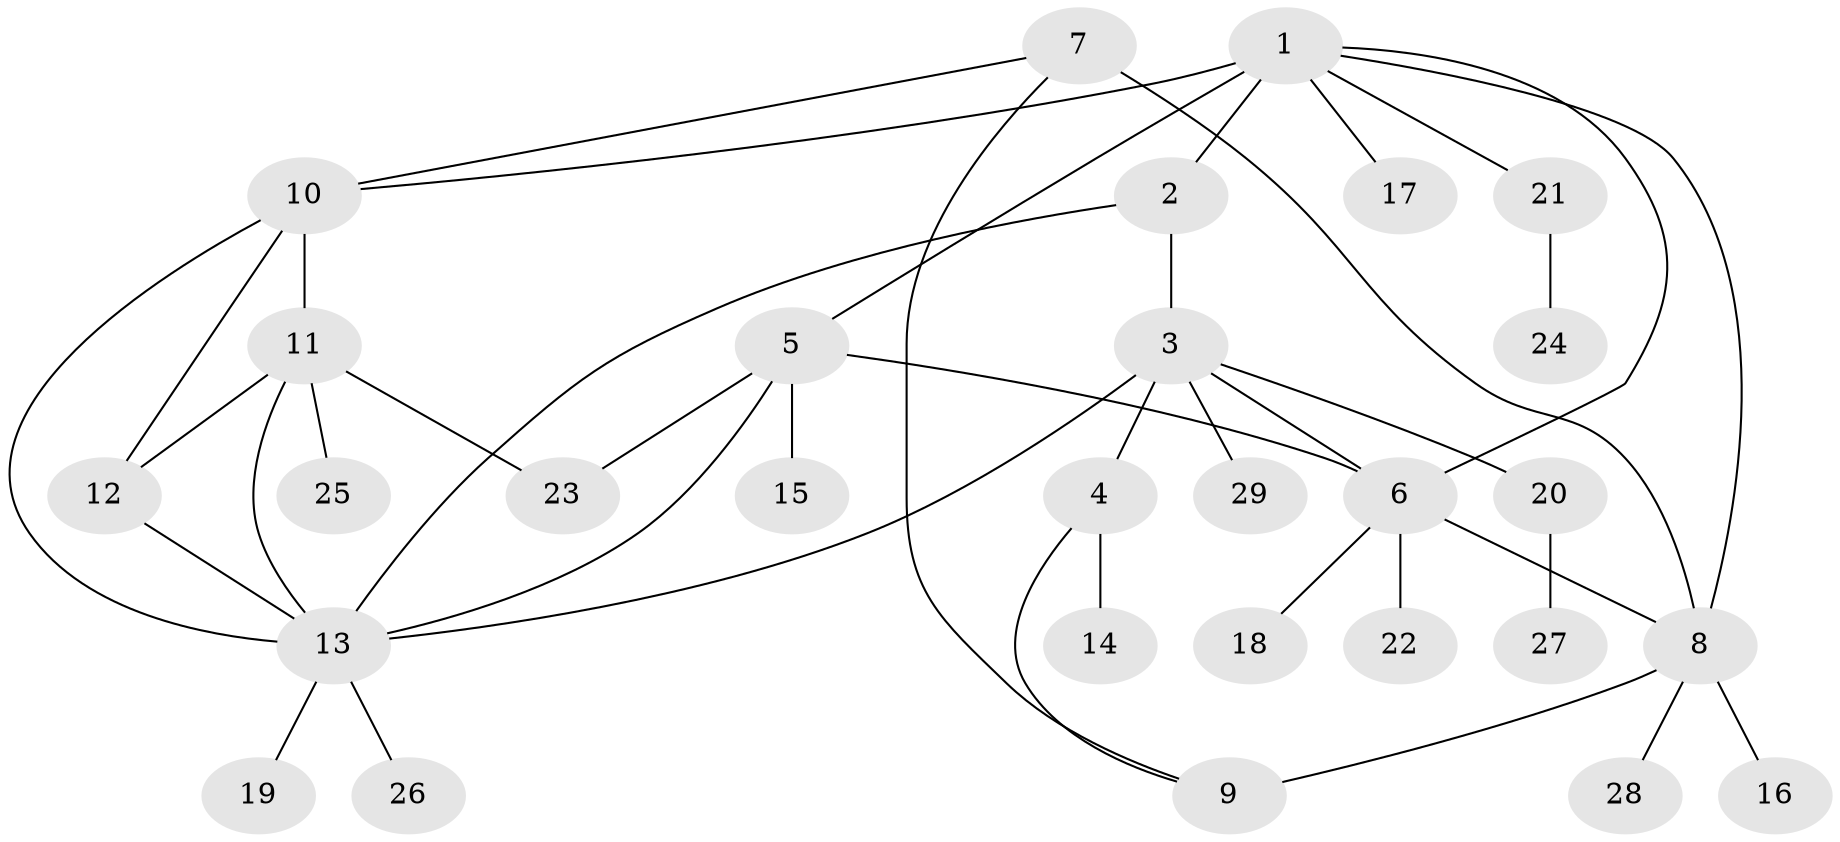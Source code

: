 // original degree distribution, {10: 0.010638297872340425, 9: 0.010638297872340425, 6: 0.02127659574468085, 8: 0.0425531914893617, 4: 0.02127659574468085, 11: 0.02127659574468085, 3: 0.031914893617021274, 5: 0.031914893617021274, 7: 0.02127659574468085, 12: 0.010638297872340425, 2: 0.19148936170212766, 1: 0.5851063829787234}
// Generated by graph-tools (version 1.1) at 2025/52/03/04/25 22:52:12]
// undirected, 29 vertices, 41 edges
graph export_dot {
  node [color=gray90,style=filled];
  1;
  2;
  3;
  4;
  5;
  6;
  7;
  8;
  9;
  10;
  11;
  12;
  13;
  14;
  15;
  16;
  17;
  18;
  19;
  20;
  21;
  22;
  23;
  24;
  25;
  26;
  27;
  28;
  29;
  1 -- 2 [weight=3.0];
  1 -- 5 [weight=3.0];
  1 -- 6 [weight=1.0];
  1 -- 8 [weight=1.0];
  1 -- 10 [weight=1.0];
  1 -- 17 [weight=4.0];
  1 -- 21 [weight=1.0];
  2 -- 3 [weight=1.0];
  2 -- 13 [weight=1.0];
  3 -- 4 [weight=3.0];
  3 -- 6 [weight=1.0];
  3 -- 13 [weight=1.0];
  3 -- 20 [weight=2.0];
  3 -- 29 [weight=1.0];
  4 -- 9 [weight=1.0];
  4 -- 14 [weight=1.0];
  5 -- 6 [weight=2.0];
  5 -- 13 [weight=1.0];
  5 -- 15 [weight=1.0];
  5 -- 23 [weight=1.0];
  6 -- 8 [weight=1.0];
  6 -- 18 [weight=1.0];
  6 -- 22 [weight=1.0];
  7 -- 8 [weight=2.0];
  7 -- 9 [weight=1.0];
  7 -- 10 [weight=1.0];
  8 -- 9 [weight=2.0];
  8 -- 16 [weight=1.0];
  8 -- 28 [weight=1.0];
  10 -- 11 [weight=3.0];
  10 -- 12 [weight=1.0];
  10 -- 13 [weight=1.0];
  11 -- 12 [weight=1.0];
  11 -- 13 [weight=1.0];
  11 -- 23 [weight=1.0];
  11 -- 25 [weight=1.0];
  12 -- 13 [weight=1.0];
  13 -- 19 [weight=1.0];
  13 -- 26 [weight=1.0];
  20 -- 27 [weight=1.0];
  21 -- 24 [weight=1.0];
}
